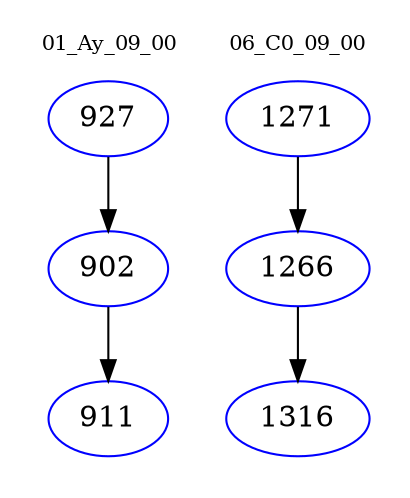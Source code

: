 digraph{
subgraph cluster_0 {
color = white
label = "01_Ay_09_00";
fontsize=10;
T0_927 [label="927", color="blue"]
T0_927 -> T0_902 [color="black"]
T0_902 [label="902", color="blue"]
T0_902 -> T0_911 [color="black"]
T0_911 [label="911", color="blue"]
}
subgraph cluster_1 {
color = white
label = "06_C0_09_00";
fontsize=10;
T1_1271 [label="1271", color="blue"]
T1_1271 -> T1_1266 [color="black"]
T1_1266 [label="1266", color="blue"]
T1_1266 -> T1_1316 [color="black"]
T1_1316 [label="1316", color="blue"]
}
}
